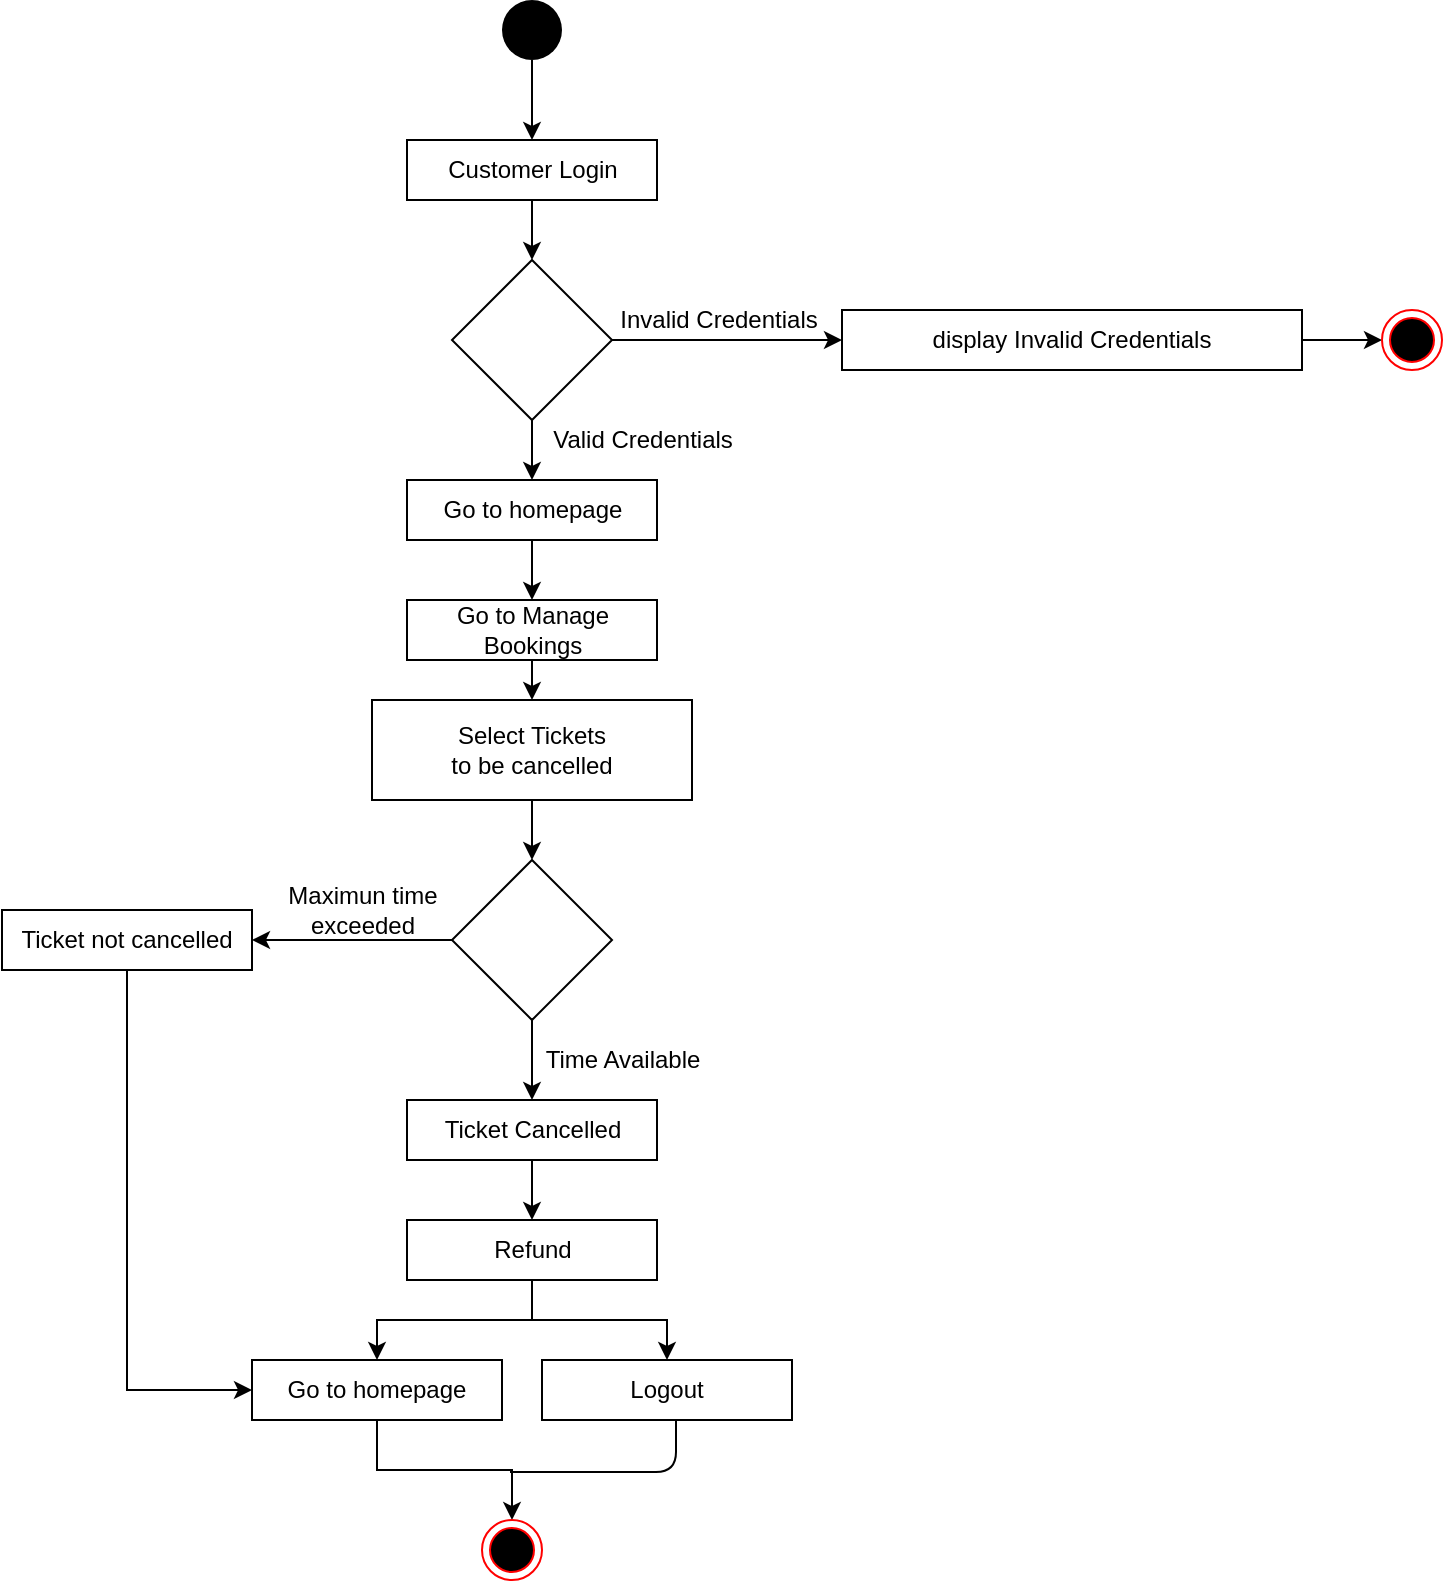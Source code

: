 <mxfile version="13.10.4" type="github">
  <diagram id="-r0d7_M6CqbRhUbyF0dO" name="Page-1">
    <mxGraphModel dx="1022" dy="720" grid="1" gridSize="10" guides="1" tooltips="1" connect="1" arrows="1" fold="1" page="1" pageScale="1" pageWidth="850" pageHeight="1100" math="0" shadow="0">
      <root>
        <mxCell id="0" />
        <mxCell id="1" parent="0" />
        <mxCell id="BSyLbfj25KQMxwyBuJzD-1" style="edgeStyle=orthogonalEdgeStyle;rounded=0;orthogonalLoop=1;jettySize=auto;html=1;exitX=0.5;exitY=1;exitDx=0;exitDy=0;entryX=0.5;entryY=0;entryDx=0;entryDy=0;" edge="1" parent="1" source="BSyLbfj25KQMxwyBuJzD-2" target="BSyLbfj25KQMxwyBuJzD-4">
          <mxGeometry relative="1" as="geometry" />
        </mxCell>
        <mxCell id="BSyLbfj25KQMxwyBuJzD-2" value="" style="ellipse;fillColor=#000000;strokeColor=none;" vertex="1" parent="1">
          <mxGeometry x="280" y="20" width="30" height="30" as="geometry" />
        </mxCell>
        <mxCell id="BSyLbfj25KQMxwyBuJzD-3" style="edgeStyle=orthogonalEdgeStyle;rounded=0;orthogonalLoop=1;jettySize=auto;html=1;exitX=0.5;exitY=1;exitDx=0;exitDy=0;entryX=0.5;entryY=0;entryDx=0;entryDy=0;" edge="1" parent="1" source="BSyLbfj25KQMxwyBuJzD-4" target="BSyLbfj25KQMxwyBuJzD-7">
          <mxGeometry relative="1" as="geometry" />
        </mxCell>
        <mxCell id="BSyLbfj25KQMxwyBuJzD-4" value="Customer Login" style="rounded=0;whiteSpace=wrap;html=1;" vertex="1" parent="1">
          <mxGeometry x="232.5" y="90" width="125" height="30" as="geometry" />
        </mxCell>
        <mxCell id="BSyLbfj25KQMxwyBuJzD-5" style="edgeStyle=orthogonalEdgeStyle;rounded=0;orthogonalLoop=1;jettySize=auto;html=1;" edge="1" parent="1" source="BSyLbfj25KQMxwyBuJzD-7" target="BSyLbfj25KQMxwyBuJzD-9">
          <mxGeometry relative="1" as="geometry" />
        </mxCell>
        <mxCell id="BSyLbfj25KQMxwyBuJzD-6" style="edgeStyle=orthogonalEdgeStyle;rounded=0;orthogonalLoop=1;jettySize=auto;html=1;exitX=0.5;exitY=1;exitDx=0;exitDy=0;entryX=0.5;entryY=0;entryDx=0;entryDy=0;" edge="1" parent="1" source="BSyLbfj25KQMxwyBuJzD-7" target="BSyLbfj25KQMxwyBuJzD-10">
          <mxGeometry relative="1" as="geometry" />
        </mxCell>
        <mxCell id="BSyLbfj25KQMxwyBuJzD-7" value="" style="rhombus;whiteSpace=wrap;html=1;" vertex="1" parent="1">
          <mxGeometry x="255" y="150" width="80" height="80" as="geometry" />
        </mxCell>
        <mxCell id="BSyLbfj25KQMxwyBuJzD-8" style="edgeStyle=orthogonalEdgeStyle;rounded=0;orthogonalLoop=1;jettySize=auto;html=1;exitX=1;exitY=0.5;exitDx=0;exitDy=0;entryX=0;entryY=0.5;entryDx=0;entryDy=0;" edge="1" parent="1" source="BSyLbfj25KQMxwyBuJzD-9" target="BSyLbfj25KQMxwyBuJzD-11">
          <mxGeometry relative="1" as="geometry" />
        </mxCell>
        <mxCell id="BSyLbfj25KQMxwyBuJzD-9" value="display Invalid Credentials" style="rounded=0;whiteSpace=wrap;html=1;" vertex="1" parent="1">
          <mxGeometry x="450" y="175" width="230" height="30" as="geometry" />
        </mxCell>
        <mxCell id="BSyLbfj25KQMxwyBuJzD-23" style="edgeStyle=orthogonalEdgeStyle;rounded=0;orthogonalLoop=1;jettySize=auto;html=1;exitX=0.5;exitY=1;exitDx=0;exitDy=0;entryX=0.5;entryY=0;entryDx=0;entryDy=0;" edge="1" parent="1" source="BSyLbfj25KQMxwyBuJzD-10" target="BSyLbfj25KQMxwyBuJzD-14">
          <mxGeometry relative="1" as="geometry" />
        </mxCell>
        <mxCell id="BSyLbfj25KQMxwyBuJzD-10" value="Go to homepage" style="rounded=0;whiteSpace=wrap;html=1;" vertex="1" parent="1">
          <mxGeometry x="232.5" y="260" width="125" height="30" as="geometry" />
        </mxCell>
        <mxCell id="BSyLbfj25KQMxwyBuJzD-11" value="" style="ellipse;html=1;shape=endState;fillColor=#000000;strokeColor=#ff0000;" vertex="1" parent="1">
          <mxGeometry x="720" y="175" width="30" height="30" as="geometry" />
        </mxCell>
        <mxCell id="BSyLbfj25KQMxwyBuJzD-12" value="Invalid Credentials" style="text;html=1;align=center;verticalAlign=middle;resizable=0;points=[];autosize=1;" vertex="1" parent="1">
          <mxGeometry x="332.5" y="170" width="110" height="20" as="geometry" />
        </mxCell>
        <mxCell id="BSyLbfj25KQMxwyBuJzD-13" value="Valid Credentials" style="text;html=1;align=center;verticalAlign=middle;resizable=0;points=[];autosize=1;" vertex="1" parent="1">
          <mxGeometry x="295" y="230" width="110" height="20" as="geometry" />
        </mxCell>
        <mxCell id="BSyLbfj25KQMxwyBuJzD-24" style="edgeStyle=orthogonalEdgeStyle;rounded=0;orthogonalLoop=1;jettySize=auto;html=1;exitX=0.5;exitY=1;exitDx=0;exitDy=0;entryX=0.5;entryY=0;entryDx=0;entryDy=0;" edge="1" parent="1" source="BSyLbfj25KQMxwyBuJzD-14" target="BSyLbfj25KQMxwyBuJzD-15">
          <mxGeometry relative="1" as="geometry" />
        </mxCell>
        <mxCell id="BSyLbfj25KQMxwyBuJzD-14" value="Go to Manage Bookings" style="rounded=0;whiteSpace=wrap;html=1;" vertex="1" parent="1">
          <mxGeometry x="232.5" y="320" width="125" height="30" as="geometry" />
        </mxCell>
        <mxCell id="BSyLbfj25KQMxwyBuJzD-25" style="edgeStyle=orthogonalEdgeStyle;rounded=0;orthogonalLoop=1;jettySize=auto;html=1;exitX=0.5;exitY=1;exitDx=0;exitDy=0;entryX=0.5;entryY=0;entryDx=0;entryDy=0;" edge="1" parent="1" source="BSyLbfj25KQMxwyBuJzD-15" target="BSyLbfj25KQMxwyBuJzD-16">
          <mxGeometry relative="1" as="geometry" />
        </mxCell>
        <mxCell id="BSyLbfj25KQMxwyBuJzD-15" value="&lt;div&gt;Select Tickets&lt;/div&gt;&lt;div&gt;to be cancelled&lt;br&gt;&lt;/div&gt;" style="rounded=0;whiteSpace=wrap;html=1;" vertex="1" parent="1">
          <mxGeometry x="215" y="370" width="160" height="50" as="geometry" />
        </mxCell>
        <mxCell id="BSyLbfj25KQMxwyBuJzD-26" style="edgeStyle=orthogonalEdgeStyle;rounded=0;orthogonalLoop=1;jettySize=auto;html=1;exitX=0;exitY=0.5;exitDx=0;exitDy=0;entryX=1;entryY=0.5;entryDx=0;entryDy=0;" edge="1" parent="1" source="BSyLbfj25KQMxwyBuJzD-16" target="BSyLbfj25KQMxwyBuJzD-17">
          <mxGeometry relative="1" as="geometry" />
        </mxCell>
        <mxCell id="BSyLbfj25KQMxwyBuJzD-28" style="edgeStyle=orthogonalEdgeStyle;rounded=0;orthogonalLoop=1;jettySize=auto;html=1;exitX=0.5;exitY=1;exitDx=0;exitDy=0;entryX=0.5;entryY=0;entryDx=0;entryDy=0;" edge="1" parent="1" source="BSyLbfj25KQMxwyBuJzD-16" target="BSyLbfj25KQMxwyBuJzD-18">
          <mxGeometry relative="1" as="geometry" />
        </mxCell>
        <mxCell id="BSyLbfj25KQMxwyBuJzD-16" value="" style="rhombus;whiteSpace=wrap;html=1;" vertex="1" parent="1">
          <mxGeometry x="255" y="450" width="80" height="80" as="geometry" />
        </mxCell>
        <mxCell id="BSyLbfj25KQMxwyBuJzD-35" style="edgeStyle=orthogonalEdgeStyle;rounded=0;orthogonalLoop=1;jettySize=auto;html=1;exitX=0.5;exitY=1;exitDx=0;exitDy=0;entryX=0;entryY=0.5;entryDx=0;entryDy=0;" edge="1" parent="1" source="BSyLbfj25KQMxwyBuJzD-17" target="BSyLbfj25KQMxwyBuJzD-20">
          <mxGeometry relative="1" as="geometry" />
        </mxCell>
        <mxCell id="BSyLbfj25KQMxwyBuJzD-17" value="Ticket not cancelled" style="rounded=0;whiteSpace=wrap;html=1;" vertex="1" parent="1">
          <mxGeometry x="30" y="475" width="125" height="30" as="geometry" />
        </mxCell>
        <mxCell id="BSyLbfj25KQMxwyBuJzD-30" style="edgeStyle=orthogonalEdgeStyle;rounded=0;orthogonalLoop=1;jettySize=auto;html=1;exitX=0.5;exitY=1;exitDx=0;exitDy=0;entryX=0.5;entryY=0;entryDx=0;entryDy=0;" edge="1" parent="1" source="BSyLbfj25KQMxwyBuJzD-18" target="BSyLbfj25KQMxwyBuJzD-19">
          <mxGeometry relative="1" as="geometry" />
        </mxCell>
        <mxCell id="BSyLbfj25KQMxwyBuJzD-18" value="Ticket Cancelled" style="rounded=0;whiteSpace=wrap;html=1;" vertex="1" parent="1">
          <mxGeometry x="232.5" y="570" width="125" height="30" as="geometry" />
        </mxCell>
        <mxCell id="BSyLbfj25KQMxwyBuJzD-31" style="edgeStyle=orthogonalEdgeStyle;rounded=0;orthogonalLoop=1;jettySize=auto;html=1;exitX=0.5;exitY=1;exitDx=0;exitDy=0;entryX=0.5;entryY=0;entryDx=0;entryDy=0;" edge="1" parent="1" source="BSyLbfj25KQMxwyBuJzD-19" target="BSyLbfj25KQMxwyBuJzD-20">
          <mxGeometry relative="1" as="geometry" />
        </mxCell>
        <mxCell id="BSyLbfj25KQMxwyBuJzD-32" style="edgeStyle=orthogonalEdgeStyle;rounded=0;orthogonalLoop=1;jettySize=auto;html=1;entryX=0.5;entryY=0;entryDx=0;entryDy=0;" edge="1" parent="1" source="BSyLbfj25KQMxwyBuJzD-19" target="BSyLbfj25KQMxwyBuJzD-21">
          <mxGeometry relative="1" as="geometry" />
        </mxCell>
        <mxCell id="BSyLbfj25KQMxwyBuJzD-19" value="Refund" style="rounded=0;whiteSpace=wrap;html=1;" vertex="1" parent="1">
          <mxGeometry x="232.5" y="630" width="125" height="30" as="geometry" />
        </mxCell>
        <mxCell id="BSyLbfj25KQMxwyBuJzD-33" style="edgeStyle=orthogonalEdgeStyle;rounded=0;orthogonalLoop=1;jettySize=auto;html=1;exitX=0.5;exitY=1;exitDx=0;exitDy=0;entryX=0.5;entryY=0;entryDx=0;entryDy=0;" edge="1" parent="1" source="BSyLbfj25KQMxwyBuJzD-20" target="BSyLbfj25KQMxwyBuJzD-22">
          <mxGeometry relative="1" as="geometry" />
        </mxCell>
        <mxCell id="BSyLbfj25KQMxwyBuJzD-20" value="Go to homepage" style="rounded=0;whiteSpace=wrap;html=1;" vertex="1" parent="1">
          <mxGeometry x="155" y="700" width="125" height="30" as="geometry" />
        </mxCell>
        <mxCell id="BSyLbfj25KQMxwyBuJzD-21" value="Logout" style="rounded=0;whiteSpace=wrap;html=1;" vertex="1" parent="1">
          <mxGeometry x="300" y="700" width="125" height="30" as="geometry" />
        </mxCell>
        <mxCell id="BSyLbfj25KQMxwyBuJzD-22" value="" style="ellipse;html=1;shape=endState;fillColor=#000000;strokeColor=#ff0000;" vertex="1" parent="1">
          <mxGeometry x="270" y="780" width="30" height="30" as="geometry" />
        </mxCell>
        <mxCell id="BSyLbfj25KQMxwyBuJzD-27" value="&lt;div&gt;Maximun time&lt;/div&gt;&lt;div&gt;exceeded&lt;br&gt;&lt;/div&gt;" style="text;html=1;align=center;verticalAlign=middle;resizable=0;points=[];autosize=1;" vertex="1" parent="1">
          <mxGeometry x="165" y="460" width="90" height="30" as="geometry" />
        </mxCell>
        <mxCell id="BSyLbfj25KQMxwyBuJzD-29" value="Time Available" style="text;html=1;align=center;verticalAlign=middle;resizable=0;points=[];autosize=1;" vertex="1" parent="1">
          <mxGeometry x="295" y="540" width="90" height="20" as="geometry" />
        </mxCell>
        <mxCell id="BSyLbfj25KQMxwyBuJzD-34" value="" style="endArrow=none;html=1;" edge="1" parent="1">
          <mxGeometry width="50" height="50" relative="1" as="geometry">
            <mxPoint x="284" y="756" as="sourcePoint" />
            <mxPoint x="367" y="730" as="targetPoint" />
            <Array as="points">
              <mxPoint x="367" y="756" />
            </Array>
          </mxGeometry>
        </mxCell>
      </root>
    </mxGraphModel>
  </diagram>
</mxfile>
